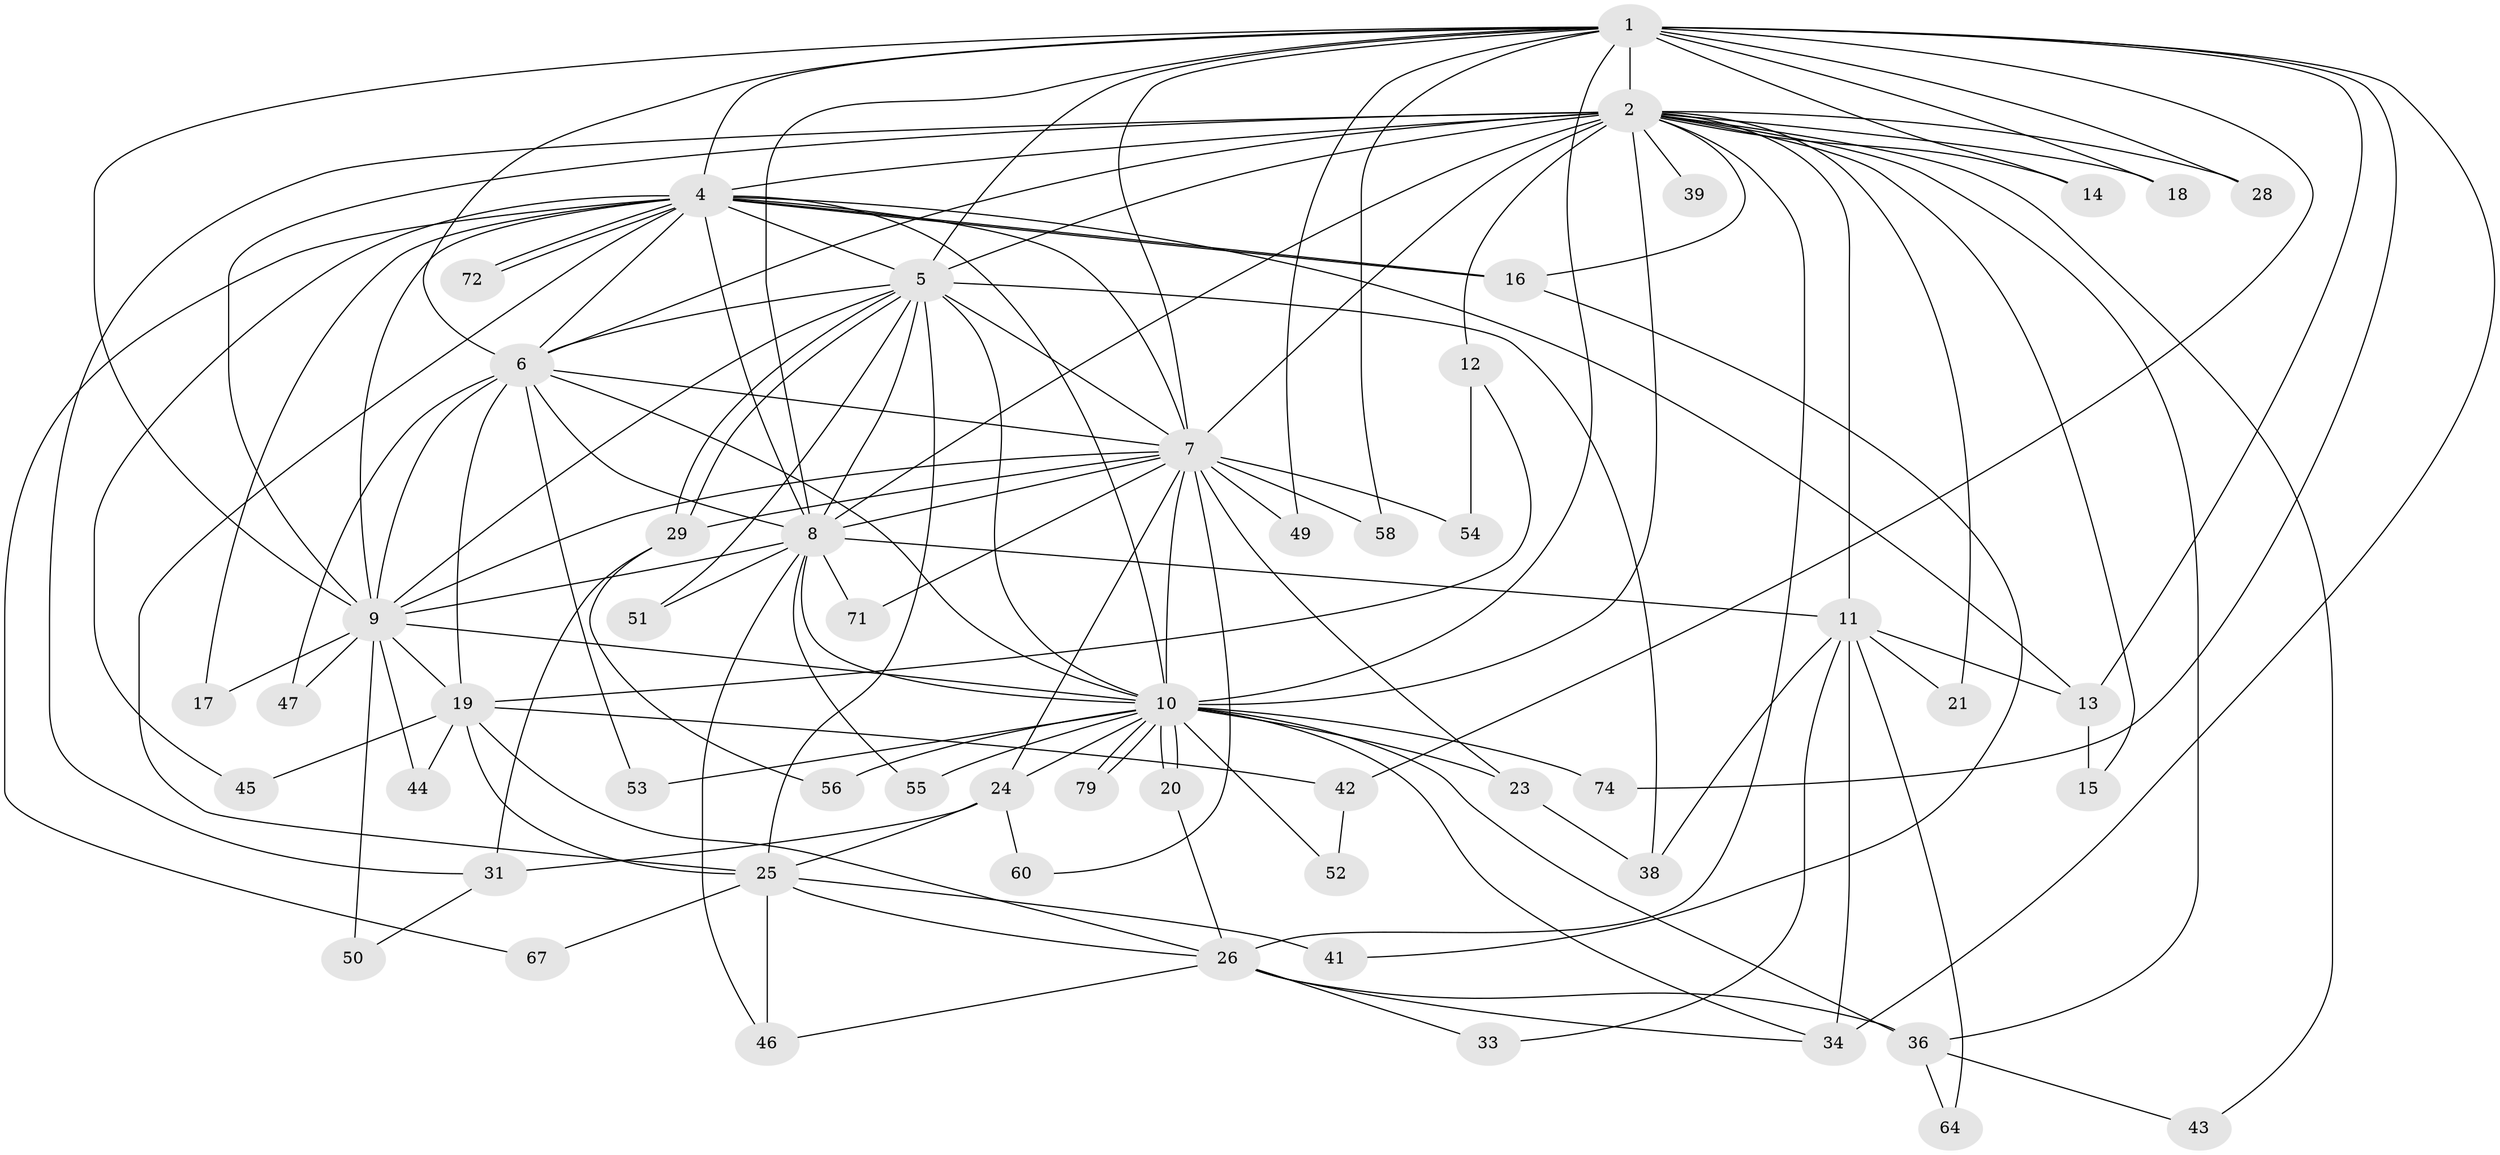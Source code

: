 // original degree distribution, {19: 0.02531645569620253, 17: 0.02531645569620253, 18: 0.012658227848101266, 15: 0.02531645569620253, 12: 0.012658227848101266, 16: 0.012658227848101266, 23: 0.012658227848101266, 7: 0.02531645569620253, 4: 0.13924050632911392, 2: 0.5316455696202531, 6: 0.012658227848101266, 3: 0.11392405063291139, 5: 0.05063291139240506}
// Generated by graph-tools (version 1.1) at 2025/17/03/04/25 18:17:47]
// undirected, 55 vertices, 140 edges
graph export_dot {
graph [start="1"]
  node [color=gray90,style=filled];
  1;
  2 [super="+63+48+70+3"];
  4;
  5;
  6;
  7;
  8;
  9;
  10;
  11 [super="+27+57"];
  12;
  13;
  14;
  15;
  16;
  17;
  18;
  19 [super="+35"];
  20;
  21;
  23 [super="+78"];
  24 [super="+76"];
  25 [super="+32+30"];
  26 [super="+61"];
  28;
  29 [super="+59"];
  31;
  33;
  34 [super="+65"];
  36 [super="+40"];
  38;
  39;
  41;
  42;
  43;
  44;
  45;
  46;
  47;
  49;
  50 [super="+73"];
  51;
  52;
  53;
  54;
  55;
  56;
  58;
  60;
  64;
  67;
  71;
  72;
  74;
  79;
  1 -- 2 [weight=3];
  1 -- 4;
  1 -- 5;
  1 -- 6;
  1 -- 7;
  1 -- 8;
  1 -- 9;
  1 -- 10;
  1 -- 13;
  1 -- 14;
  1 -- 18;
  1 -- 28;
  1 -- 34;
  1 -- 42;
  1 -- 49;
  1 -- 58;
  1 -- 74;
  2 -- 4 [weight=2];
  2 -- 5 [weight=2];
  2 -- 6 [weight=2];
  2 -- 7 [weight=2];
  2 -- 8 [weight=4];
  2 -- 9 [weight=2];
  2 -- 10 [weight=3];
  2 -- 11 [weight=3];
  2 -- 12 [weight=2];
  2 -- 14;
  2 -- 18;
  2 -- 36;
  2 -- 16;
  2 -- 15;
  2 -- 21;
  2 -- 26;
  2 -- 28;
  2 -- 31;
  2 -- 39 [weight=2];
  2 -- 43;
  4 -- 5;
  4 -- 6;
  4 -- 7;
  4 -- 8;
  4 -- 9;
  4 -- 10;
  4 -- 13;
  4 -- 16;
  4 -- 16;
  4 -- 17;
  4 -- 25;
  4 -- 45;
  4 -- 67;
  4 -- 72;
  4 -- 72;
  5 -- 6;
  5 -- 7;
  5 -- 8;
  5 -- 9;
  5 -- 10;
  5 -- 25 [weight=2];
  5 -- 29;
  5 -- 29;
  5 -- 38;
  5 -- 51;
  6 -- 7;
  6 -- 8;
  6 -- 9;
  6 -- 10;
  6 -- 47;
  6 -- 53;
  6 -- 19;
  7 -- 8;
  7 -- 9;
  7 -- 10;
  7 -- 23;
  7 -- 24;
  7 -- 49;
  7 -- 54;
  7 -- 58;
  7 -- 60;
  7 -- 71;
  7 -- 29;
  8 -- 9;
  8 -- 10;
  8 -- 11;
  8 -- 46;
  8 -- 51;
  8 -- 55;
  8 -- 71;
  9 -- 10;
  9 -- 17;
  9 -- 19;
  9 -- 44;
  9 -- 47;
  9 -- 50 [weight=2];
  10 -- 20;
  10 -- 20;
  10 -- 23;
  10 -- 24;
  10 -- 34;
  10 -- 36;
  10 -- 52;
  10 -- 53;
  10 -- 55;
  10 -- 56;
  10 -- 74;
  10 -- 79;
  10 -- 79;
  11 -- 21;
  11 -- 33;
  11 -- 64;
  11 -- 13;
  11 -- 38;
  11 -- 34 [weight=2];
  12 -- 19;
  12 -- 54;
  13 -- 15;
  16 -- 41;
  19 -- 26;
  19 -- 42;
  19 -- 44;
  19 -- 25;
  19 -- 45;
  20 -- 26;
  23 -- 38;
  24 -- 60;
  24 -- 31;
  24 -- 25;
  25 -- 67;
  25 -- 46;
  25 -- 41;
  25 -- 26;
  26 -- 33;
  26 -- 36;
  26 -- 34;
  26 -- 46;
  29 -- 31;
  29 -- 56;
  31 -- 50;
  36 -- 43;
  36 -- 64;
  42 -- 52;
}
